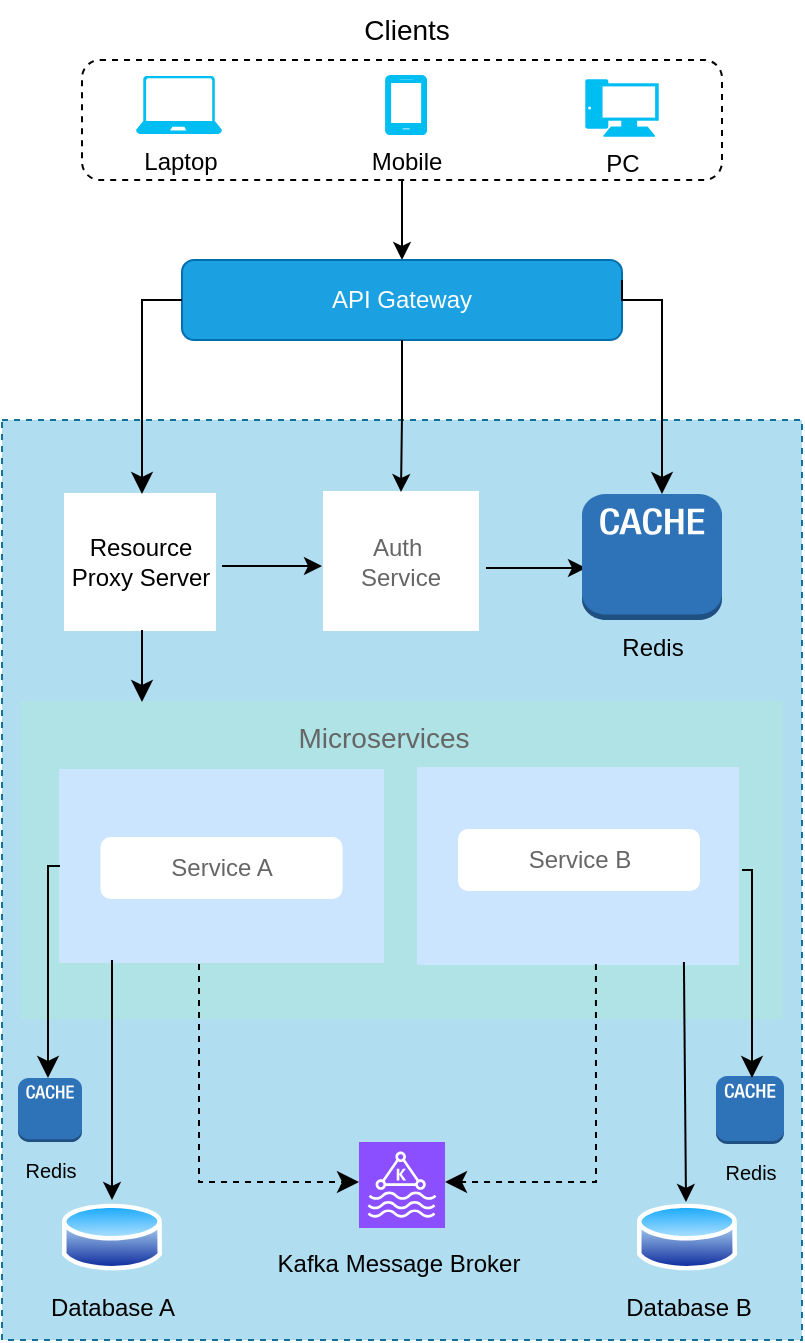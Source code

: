<mxfile version="26.0.16">
  <diagram name="Page-1" id="oC49LgRaTRkqlOdpRcL0">
    <mxGraphModel dx="1134" dy="736" grid="0" gridSize="10" guides="1" tooltips="1" connect="1" arrows="1" fold="1" page="1" pageScale="1" pageWidth="850" pageHeight="1100" math="0" shadow="0">
      <root>
        <mxCell id="0" />
        <mxCell id="1" parent="0" />
        <mxCell id="BxJ1AubEoh4twLCBfhUA-37" style="edgeStyle=orthogonalEdgeStyle;rounded=0;orthogonalLoop=1;jettySize=auto;html=1;entryX=0.5;entryY=0;entryDx=0;entryDy=0;" edge="1" parent="1" source="BxJ1AubEoh4twLCBfhUA-1" target="BxJ1AubEoh4twLCBfhUA-8">
          <mxGeometry relative="1" as="geometry" />
        </mxCell>
        <mxCell id="BxJ1AubEoh4twLCBfhUA-1" value="" style="rounded=1;whiteSpace=wrap;html=1;dashed=1;" vertex="1" parent="1">
          <mxGeometry x="240" y="100" width="320" height="60" as="geometry" />
        </mxCell>
        <mxCell id="BxJ1AubEoh4twLCBfhUA-2" value="&lt;span style=&quot;color: rgb(0, 0, 0);&quot;&gt;Mobile&lt;/span&gt;" style="verticalLabelPosition=bottom;html=1;verticalAlign=top;align=center;strokeColor=#00BEF2;fillColor=#00BEF2;shape=mxgraph.azure.mobile;pointerEvents=1;fontColor=#ffffff;" vertex="1" parent="1">
          <mxGeometry x="392" y="108" width="20" height="29" as="geometry" />
        </mxCell>
        <mxCell id="BxJ1AubEoh4twLCBfhUA-5" value="&lt;div&gt;&lt;span style=&quot;color: rgb(0, 0, 0);&quot;&gt;PC&lt;/span&gt;&lt;/div&gt;&lt;div&gt;&lt;span style=&quot;color: rgba(0, 0, 0, 0);&quot;&gt;&lt;br&gt;&lt;/span&gt;&lt;/div&gt;" style="fontColor=#ffffff;verticalAlign=top;verticalLabelPosition=bottom;labelPosition=center;align=center;html=1;outlineConnect=0;fillColor=#00BEF2;strokeColor=#00BEF2;gradientDirection=north;strokeWidth=2;shape=mxgraph.networks.pc;" vertex="1" parent="1">
          <mxGeometry x="492" y="110" width="36" height="28" as="geometry" />
        </mxCell>
        <mxCell id="BxJ1AubEoh4twLCBfhUA-7" value="&lt;div&gt;Laptop&lt;/div&gt;&lt;div&gt;&lt;br&gt;&lt;/div&gt;" style="verticalLabelPosition=bottom;html=1;verticalAlign=top;align=center;strokeColor=none;fillColor=light-dark(#00BEF2,#0089B6);shape=mxgraph.azure.laptop;pointerEvents=1;resizable=1;" vertex="1" parent="1">
          <mxGeometry x="267" y="108" width="43" height="29" as="geometry" />
        </mxCell>
        <mxCell id="BxJ1AubEoh4twLCBfhUA-8" value="API Gateway" style="rounded=1;whiteSpace=wrap;html=1;fillColor=#1ba1e2;fontColor=#ffffff;strokeColor=#006EAF;" vertex="1" parent="1">
          <mxGeometry x="290" y="200" width="220" height="40" as="geometry" />
        </mxCell>
        <mxCell id="BxJ1AubEoh4twLCBfhUA-11" value="" style="rounded=0;whiteSpace=wrap;html=1;shadow=0;glass=0;dashed=1;fillColor=#B1DDF0;strokeColor=#10739e;" vertex="1" parent="1">
          <mxGeometry x="200" y="280" width="400" height="460" as="geometry" />
        </mxCell>
        <mxCell id="BxJ1AubEoh4twLCBfhUA-12" value="&lt;div&gt;&lt;span data-teams=&quot;true&quot;&gt;&lt;span class=&quot;fui-ChatMessage__body r1wszx8g ___dt47r00 f10pi13n ftqa4ok f2hkw1w f8hki3x f1d2448m f1bjia2o ffh67wi f1j6vpng f1pniga2 f987i1v f1ffjurs f15bsgw9 f14e48fq f18yb2kv fd6o370 ffwy5si f3znvyf f57olzd f4stah7 f480a47 fs1por5 fk6fouc figsok6 fkhj508 f19n0e5 f9ijwd5 fx91ewl f1deotkl f1o0qvyv f9ggezi f1xp5gbu f150uoa4 ffyari3 f16xq7d1 fo7qwa0 fxowb0n fn5cvv7 f11ghf3q f13aoclr flypziy f10kwr27 fquw1qa fftr39l f13lathq f15hsm81 f2ss68y ffb60jq f8nuap2 f13nk4fk f7jacry fq08z5q fd9af6s fr74w9q fcl9uv6 f13sm7pj f1u6qqly f16wpxbl faim3u9 f6cs3qo fa2w2z3 fd39nx6 f10gn8j9 frcqmxy f1w9ws4k f1ddxkqj fd10euv fvuz61 f1nbc6gw&quot; id=&quot;message-body-1741123637637&quot;&gt;&lt;span class=&quot;fui-Primitive ___16zla5h f1oy3dpc fqtknz5 fyvcxda&quot; aria-label=&quot;ResourceProxyServer&quot; id=&quot;content-1741123637637&quot; dir=&quot;auto&quot;&gt;&lt;p&gt;Resource Proxy Server&lt;/p&gt;&lt;/span&gt;&lt;/span&gt;&lt;/span&gt;&lt;/div&gt;" style="whiteSpace=wrap;html=1;aspect=fixed;strokeColor=#FFFFFF;" vertex="1" parent="1">
          <mxGeometry x="231.5" y="317" width="75" height="68" as="geometry" />
        </mxCell>
        <mxCell id="BxJ1AubEoh4twLCBfhUA-13" value="&lt;div&gt;&lt;span style=&quot;color: rgb(102, 102, 102);&quot;&gt;Auth&amp;nbsp;&lt;/span&gt;&lt;/div&gt;&lt;div&gt;&lt;span style=&quot;color: rgb(102, 102, 102);&quot;&gt;Service&lt;/span&gt;&lt;/div&gt;" style="whiteSpace=wrap;html=1;aspect=fixed;strokeColor=#FFFFFF;" vertex="1" parent="1">
          <mxGeometry x="361" y="316" width="77" height="69" as="geometry" />
        </mxCell>
        <mxCell id="BxJ1AubEoh4twLCBfhUA-33" value="&lt;div&gt;&lt;span style=&quot;background-color: rgb(27, 161, 226);&quot;&gt;&lt;span style=&quot;background-color: rgb(177, 221, 240);&quot;&gt;Database A&lt;/span&gt;&lt;span style=&quot;background-color: rgb(27, 161, 226);&quot;&gt; &lt;br&gt;&lt;/span&gt;&lt;/span&gt;&lt;/div&gt;" style="image;aspect=fixed;perimeter=ellipsePerimeter;html=1;align=center;shadow=0;dashed=0;spacingTop=3;image=img/lib/active_directory/database.svg;" vertex="1" parent="1">
          <mxGeometry x="230" y="670" width="50" height="37" as="geometry" />
        </mxCell>
        <mxCell id="BxJ1AubEoh4twLCBfhUA-34" value="&lt;span style=&quot;background-color: rgb(177, 221, 240);&quot;&gt;Database B&lt;/span&gt;" style="image;aspect=fixed;perimeter=ellipsePerimeter;html=1;align=center;shadow=0;dashed=0;spacingTop=3;image=img/lib/active_directory/database.svg;" vertex="1" parent="1">
          <mxGeometry x="517.5" y="670" width="50" height="37" as="geometry" />
        </mxCell>
        <mxCell id="BxJ1AubEoh4twLCBfhUA-43" style="edgeStyle=orthogonalEdgeStyle;rounded=0;orthogonalLoop=1;jettySize=auto;html=1;entryX=0.5;entryY=0;entryDx=0;entryDy=0;" edge="1" parent="1" source="BxJ1AubEoh4twLCBfhUA-8" target="BxJ1AubEoh4twLCBfhUA-13">
          <mxGeometry relative="1" as="geometry" />
        </mxCell>
        <mxCell id="BxJ1AubEoh4twLCBfhUA-50" value="" style="endArrow=classic;html=1;rounded=0;exitX=0.275;exitY=0.087;exitDx=0;exitDy=0;exitPerimeter=0;" edge="1" parent="1">
          <mxGeometry width="50" height="50" relative="1" as="geometry">
            <mxPoint x="310" y="353.02" as="sourcePoint" />
            <mxPoint x="360" y="353" as="targetPoint" />
          </mxGeometry>
        </mxCell>
        <mxCell id="BxJ1AubEoh4twLCBfhUA-52" value="" style="endArrow=classic;html=1;rounded=0;exitX=0.275;exitY=0.087;exitDx=0;exitDy=0;exitPerimeter=0;" edge="1" parent="1">
          <mxGeometry width="50" height="50" relative="1" as="geometry">
            <mxPoint x="442" y="354.02" as="sourcePoint" />
            <mxPoint x="492" y="354" as="targetPoint" />
          </mxGeometry>
        </mxCell>
        <mxCell id="BxJ1AubEoh4twLCBfhUA-53" value="" style="rounded=0;whiteSpace=wrap;html=1;fillColor=#b0e3e6;strokeColor=#B0E3E6;" vertex="1" parent="1">
          <mxGeometry x="210" y="421" width="380" height="158" as="geometry" />
        </mxCell>
        <mxCell id="BxJ1AubEoh4twLCBfhUA-18" value="&lt;div&gt;&lt;font style=&quot;font-size: 14px; color: rgb(102, 102, 102);&quot;&gt;Microservices&lt;/font&gt;&lt;/div&gt;" style="text;html=1;align=center;verticalAlign=middle;whiteSpace=wrap;rounded=0;" vertex="1" parent="1">
          <mxGeometry x="361" y="424" width="60" height="30" as="geometry" />
        </mxCell>
        <mxCell id="BxJ1AubEoh4twLCBfhUA-21" value="" style="rounded=0;whiteSpace=wrap;html=1;fillColor=#cce5ff;strokeColor=#CCE5FF;" vertex="1" parent="1">
          <mxGeometry x="229" y="455" width="161.5" height="96" as="geometry" />
        </mxCell>
        <mxCell id="BxJ1AubEoh4twLCBfhUA-22" value="" style="rounded=0;whiteSpace=wrap;html=1;strokeColor=#CCE5FF;fillColor=#CCE5FF;" vertex="1" parent="1">
          <mxGeometry x="408" y="454" width="160" height="98" as="geometry" />
        </mxCell>
        <mxCell id="BxJ1AubEoh4twLCBfhUA-26" value="&lt;span style=&quot;color: rgb(102, 102, 102);&quot;&gt;Service A&lt;/span&gt;" style="rounded=1;whiteSpace=wrap;html=1;strokeColor=#FFFFFF;" vertex="1" parent="1">
          <mxGeometry x="249.75" y="489" width="120" height="30" as="geometry" />
        </mxCell>
        <mxCell id="BxJ1AubEoh4twLCBfhUA-28" value="&lt;span style=&quot;color: rgb(102, 102, 102);&quot;&gt;Service B&lt;/span&gt;" style="rounded=1;whiteSpace=wrap;html=1;strokeColor=#FFFFFF;" vertex="1" parent="1">
          <mxGeometry x="428.5" y="485" width="120" height="30" as="geometry" />
        </mxCell>
        <mxCell id="BxJ1AubEoh4twLCBfhUA-55" value="" style="endArrow=classic;html=1;rounded=0;exitX=0.161;exitY=0.99;exitDx=0;exitDy=0;exitPerimeter=0;" edge="1" parent="1" source="BxJ1AubEoh4twLCBfhUA-21" target="BxJ1AubEoh4twLCBfhUA-33">
          <mxGeometry width="50" height="50" relative="1" as="geometry">
            <mxPoint x="255" y="620" as="sourcePoint" />
            <mxPoint x="305" y="570" as="targetPoint" />
          </mxGeometry>
        </mxCell>
        <mxCell id="BxJ1AubEoh4twLCBfhUA-56" value="" style="endArrow=classic;html=1;rounded=0;exitX=0.831;exitY=0.99;exitDx=0;exitDy=0;exitPerimeter=0;" edge="1" parent="1" source="BxJ1AubEoh4twLCBfhUA-22">
          <mxGeometry width="50" height="50" relative="1" as="geometry">
            <mxPoint x="542" y="621" as="sourcePoint" />
            <mxPoint x="542" y="671" as="targetPoint" />
          </mxGeometry>
        </mxCell>
        <mxCell id="BxJ1AubEoh4twLCBfhUA-63" value="&lt;div&gt;Redis&lt;/div&gt;" style="outlineConnect=0;dashed=0;verticalLabelPosition=bottom;verticalAlign=top;align=center;html=1;shape=mxgraph.aws3.cache_node;fillColor=#2E73B8;gradientColor=none;" vertex="1" parent="1">
          <mxGeometry x="490" y="317" width="70" height="63" as="geometry" />
        </mxCell>
        <mxCell id="BxJ1AubEoh4twLCBfhUA-65" value="" style="edgeStyle=segmentEdgeStyle;endArrow=classic;html=1;curved=0;rounded=0;endSize=8;startSize=8;" edge="1" parent="1">
          <mxGeometry width="50" height="50" relative="1" as="geometry">
            <mxPoint x="270" y="385" as="sourcePoint" />
            <mxPoint x="270" y="421" as="targetPoint" />
          </mxGeometry>
        </mxCell>
        <mxCell id="BxJ1AubEoh4twLCBfhUA-66" value="" style="edgeStyle=segmentEdgeStyle;endArrow=classic;html=1;curved=0;rounded=0;endSize=8;startSize=8;exitX=1;exitY=0.25;exitDx=0;exitDy=0;" edge="1" parent="1">
          <mxGeometry width="50" height="50" relative="1" as="geometry">
            <mxPoint x="510" y="210" as="sourcePoint" />
            <mxPoint x="530" y="317" as="targetPoint" />
            <Array as="points">
              <mxPoint x="510" y="220" />
              <mxPoint x="530" y="220" />
            </Array>
          </mxGeometry>
        </mxCell>
        <mxCell id="BxJ1AubEoh4twLCBfhUA-67" value="" style="edgeStyle=segmentEdgeStyle;endArrow=classic;html=1;curved=0;rounded=0;endSize=8;startSize=8;exitX=0;exitY=0.5;exitDx=0;exitDy=0;" edge="1" parent="1" source="BxJ1AubEoh4twLCBfhUA-8">
          <mxGeometry width="50" height="50" relative="1" as="geometry">
            <mxPoint x="320" y="267" as="sourcePoint" />
            <mxPoint x="270" y="317" as="targetPoint" />
          </mxGeometry>
        </mxCell>
        <mxCell id="BxJ1AubEoh4twLCBfhUA-68" value="&lt;div&gt;&lt;font style=&quot;font-size: 14px;&quot;&gt;Clients&lt;/font&gt;&lt;/div&gt;" style="text;html=1;align=center;verticalAlign=middle;resizable=0;points=[];autosize=1;strokeColor=none;fillColor=none;" vertex="1" parent="1">
          <mxGeometry x="367" y="70" width="70" height="30" as="geometry" />
        </mxCell>
        <mxCell id="BxJ1AubEoh4twLCBfhUA-69" value="" style="sketch=0;points=[[0,0,0],[0.25,0,0],[0.5,0,0],[0.75,0,0],[1,0,0],[0,1,0],[0.25,1,0],[0.5,1,0],[0.75,1,0],[1,1,0],[0,0.25,0],[0,0.5,0],[0,0.75,0],[1,0.25,0],[1,0.5,0],[1,0.75,0]];outlineConnect=0;fontColor=#232F3E;fillColor=#8C4FFF;strokeColor=#ffffff;dashed=0;verticalLabelPosition=bottom;verticalAlign=top;align=center;html=1;fontSize=12;fontStyle=0;aspect=fixed;shape=mxgraph.aws4.resourceIcon;resIcon=mxgraph.aws4.managed_streaming_for_kafka;" vertex="1" parent="1">
          <mxGeometry x="378.5" y="641" width="43" height="43" as="geometry" />
        </mxCell>
        <mxCell id="BxJ1AubEoh4twLCBfhUA-73" value="" style="edgeStyle=segmentEdgeStyle;endArrow=classic;html=1;curved=0;rounded=0;endSize=8;startSize=8;dashed=1;exitX=0.556;exitY=1.01;exitDx=0;exitDy=0;exitPerimeter=0;" edge="1" parent="1">
          <mxGeometry width="50" height="50" relative="1" as="geometry">
            <mxPoint x="496.96" y="551.98" as="sourcePoint" />
            <mxPoint x="421.5" y="661.0" as="targetPoint" />
            <Array as="points">
              <mxPoint x="497" y="661" />
            </Array>
          </mxGeometry>
        </mxCell>
        <mxCell id="BxJ1AubEoh4twLCBfhUA-75" value="&lt;div&gt;Kafka Message Broker&lt;/div&gt;" style="text;html=1;align=center;verticalAlign=middle;whiteSpace=wrap;rounded=0;" vertex="1" parent="1">
          <mxGeometry x="331" y="687" width="135" height="30" as="geometry" />
        </mxCell>
        <mxCell id="BxJ1AubEoh4twLCBfhUA-76" value="&lt;div&gt;&lt;font style=&quot;font-size: 10px;&quot;&gt;Redis&lt;/font&gt;&lt;/div&gt;" style="outlineConnect=0;dashed=0;verticalLabelPosition=bottom;verticalAlign=top;align=center;html=1;shape=mxgraph.aws3.cache_node;fillColor=#2E73B8;gradientColor=none;" vertex="1" parent="1">
          <mxGeometry x="208" y="609" width="32" height="32" as="geometry" />
        </mxCell>
        <mxCell id="BxJ1AubEoh4twLCBfhUA-77" value="&lt;div&gt;&lt;font style=&quot;font-size: 10px;&quot;&gt;Redis&lt;/font&gt;&lt;/div&gt;" style="outlineConnect=0;dashed=0;verticalLabelPosition=bottom;verticalAlign=top;align=center;html=1;shape=mxgraph.aws3.cache_node;fillColor=#2E73B8;gradientColor=none;" vertex="1" parent="1">
          <mxGeometry x="557" y="608" width="34" height="34" as="geometry" />
        </mxCell>
        <mxCell id="BxJ1AubEoh4twLCBfhUA-78" value="" style="edgeStyle=segmentEdgeStyle;endArrow=classic;html=1;curved=0;rounded=0;endSize=8;startSize=8;dashed=1;exitX=0.556;exitY=1.01;exitDx=0;exitDy=0;exitPerimeter=0;" edge="1" parent="1">
          <mxGeometry width="50" height="50" relative="1" as="geometry">
            <mxPoint x="298.5" y="552" as="sourcePoint" />
            <mxPoint x="378.5" y="661" as="targetPoint" />
            <Array as="points">
              <mxPoint x="299" y="661" />
            </Array>
          </mxGeometry>
        </mxCell>
        <mxCell id="BxJ1AubEoh4twLCBfhUA-81" value="" style="edgeStyle=segmentEdgeStyle;endArrow=classic;html=1;curved=0;rounded=0;endSize=8;startSize=8;exitX=0;exitY=0.5;exitDx=0;exitDy=0;" edge="1" parent="1" source="BxJ1AubEoh4twLCBfhUA-21">
          <mxGeometry width="50" height="50" relative="1" as="geometry">
            <mxPoint x="273" y="559" as="sourcePoint" />
            <mxPoint x="223" y="609" as="targetPoint" />
          </mxGeometry>
        </mxCell>
        <mxCell id="BxJ1AubEoh4twLCBfhUA-82" value="" style="edgeStyle=segmentEdgeStyle;endArrow=classic;html=1;curved=0;rounded=0;endSize=8;startSize=8;" edge="1" parent="1">
          <mxGeometry width="50" height="50" relative="1" as="geometry">
            <mxPoint x="570" y="505" as="sourcePoint" />
            <mxPoint x="575" y="609" as="targetPoint" />
          </mxGeometry>
        </mxCell>
      </root>
    </mxGraphModel>
  </diagram>
</mxfile>
